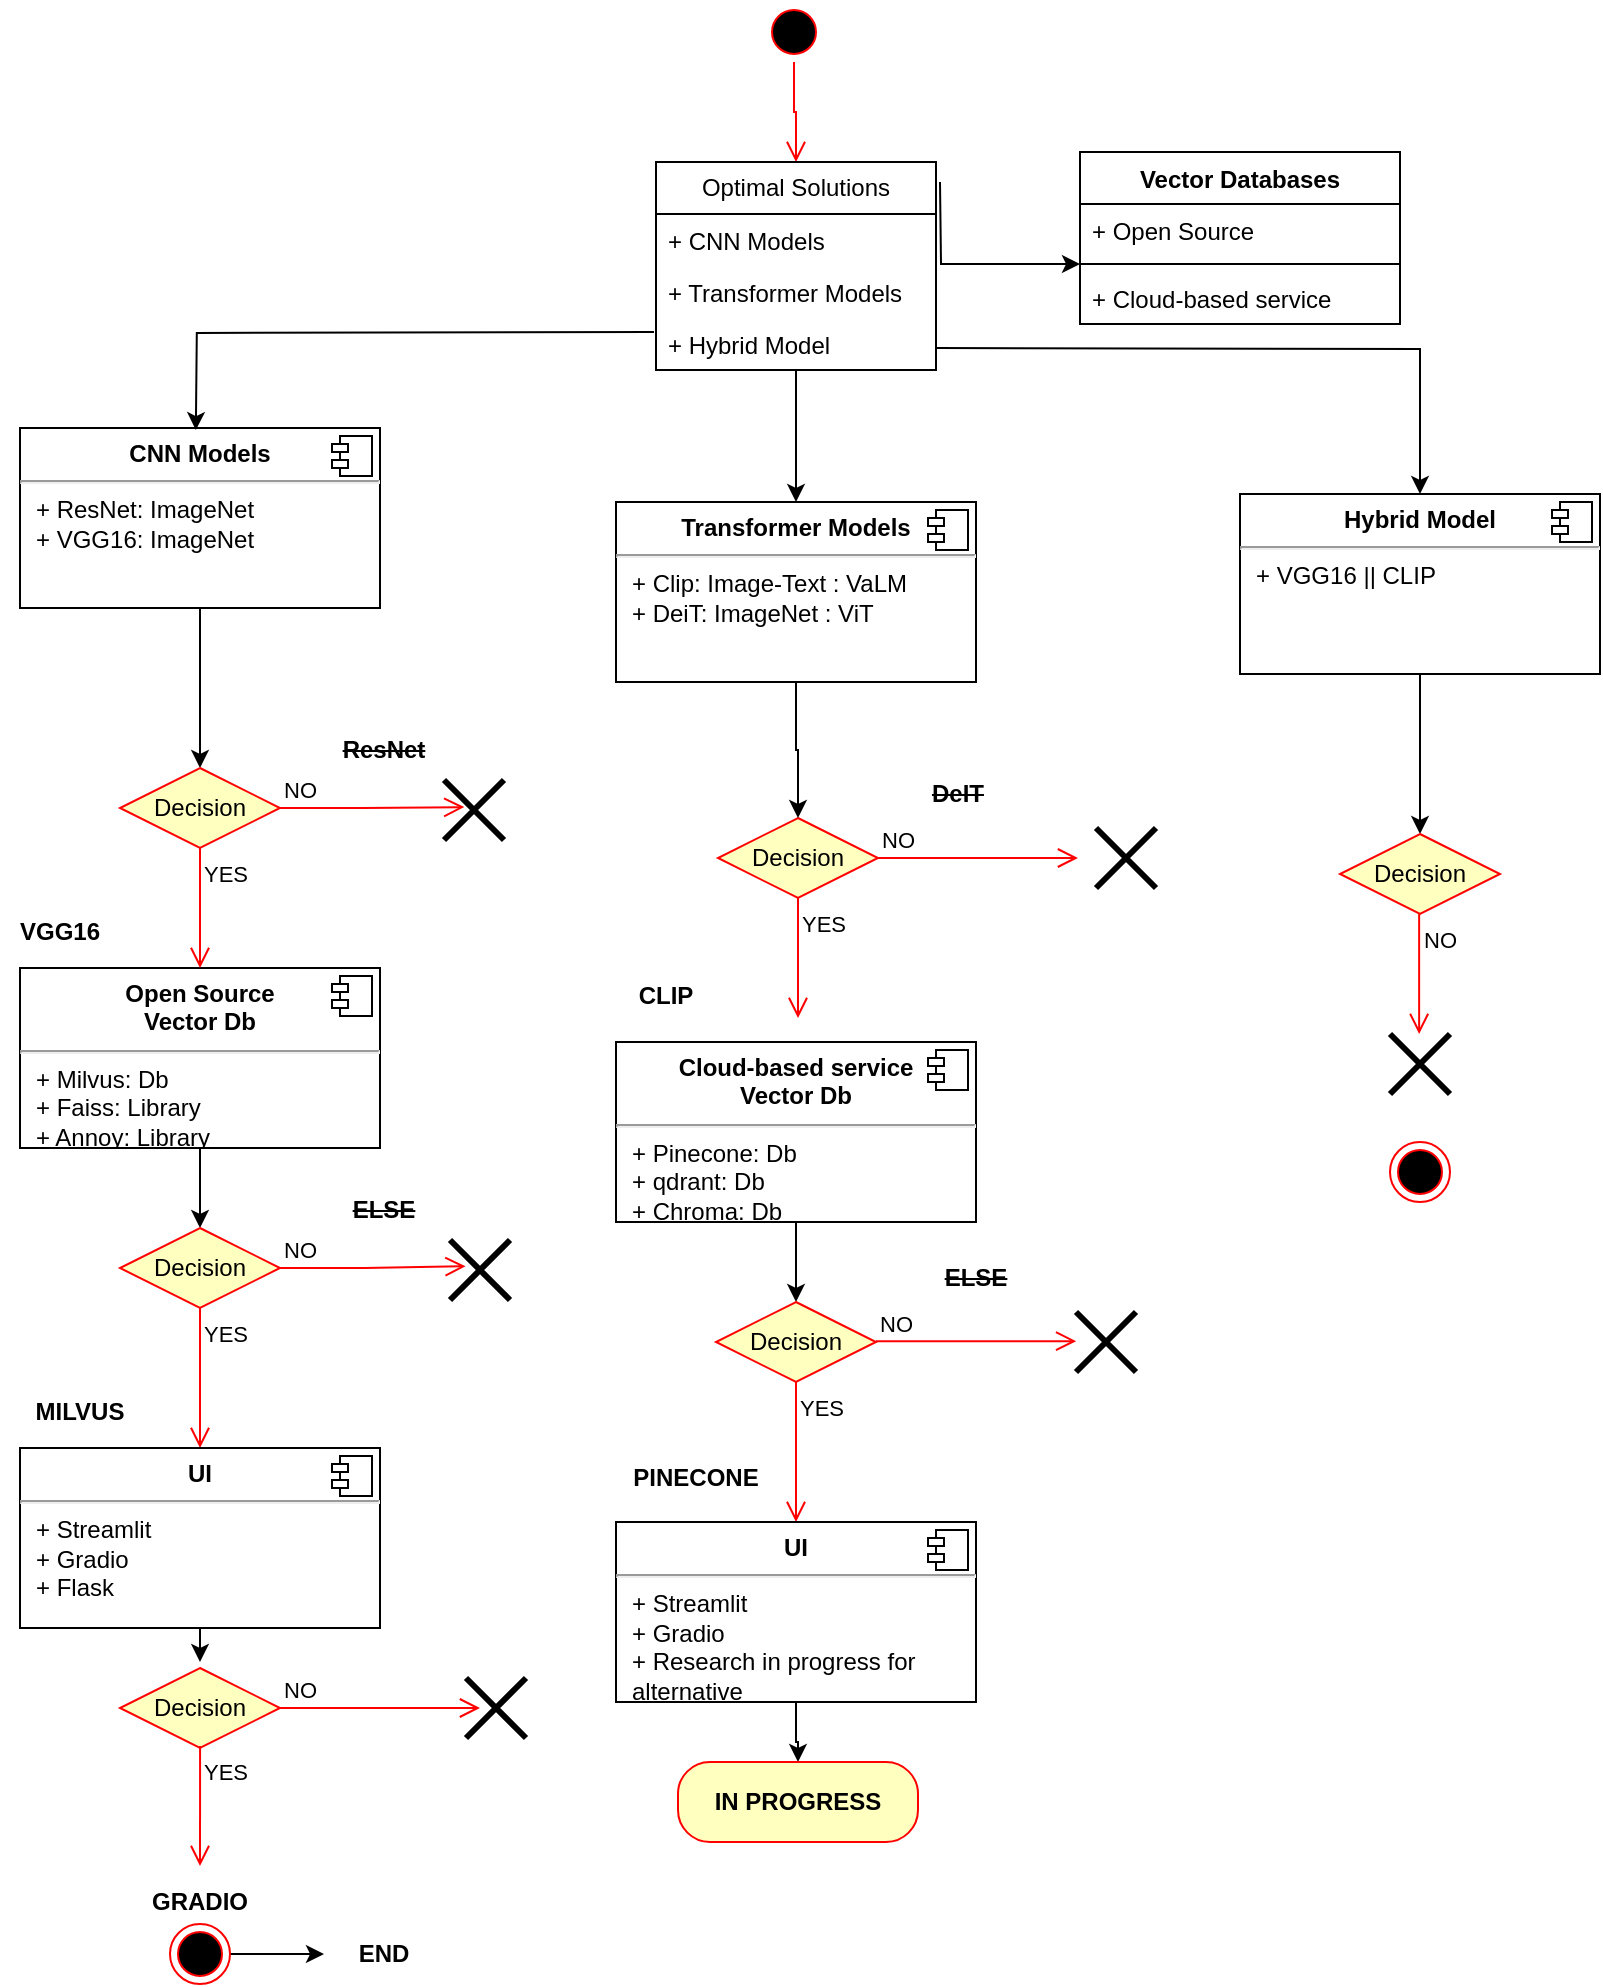 <mxfile version="21.7.5" type="github">
  <diagram name="Page-1" id="BqLjTV1lZtpxf5OzmQXk">
    <mxGraphModel dx="2947" dy="631" grid="1" gridSize="10" guides="1" tooltips="1" connect="1" arrows="1" fold="1" page="1" pageScale="1" pageWidth="850" pageHeight="1100" math="0" shadow="0">
      <root>
        <mxCell id="0" />
        <mxCell id="1" parent="0" />
        <mxCell id="KuKBmV5f7Q5fJ6iNIN6v-36" style="edgeStyle=orthogonalEdgeStyle;rounded=0;orthogonalLoop=1;jettySize=auto;html=1;exitX=0.5;exitY=1;exitDx=0;exitDy=0;entryX=0.5;entryY=0;entryDx=0;entryDy=0;" edge="1" parent="1" source="KuKBmV5f7Q5fJ6iNIN6v-4" target="KuKBmV5f7Q5fJ6iNIN6v-16">
          <mxGeometry relative="1" as="geometry" />
        </mxCell>
        <mxCell id="KuKBmV5f7Q5fJ6iNIN6v-4" value="&lt;p style=&quot;margin:0px;margin-top:6px;text-align:center;&quot;&gt;&lt;b&gt;CNN Models&lt;/b&gt;&lt;br&gt;&lt;/p&gt;&lt;hr&gt;&lt;p style=&quot;margin:0px;margin-left:8px;&quot;&gt;+ ResNet: ImageNet&lt;br&gt;+ VGG16: ImageNet&lt;br&gt;&lt;/p&gt;" style="align=left;overflow=fill;html=1;dropTarget=0;whiteSpace=wrap;" vertex="1" parent="1">
          <mxGeometry x="-1670" y="313" width="180" height="90" as="geometry" />
        </mxCell>
        <mxCell id="KuKBmV5f7Q5fJ6iNIN6v-5" value="" style="shape=component;jettyWidth=8;jettyHeight=4;" vertex="1" parent="KuKBmV5f7Q5fJ6iNIN6v-4">
          <mxGeometry x="1" width="20" height="20" relative="1" as="geometry">
            <mxPoint x="-24" y="4" as="offset" />
          </mxGeometry>
        </mxCell>
        <mxCell id="KuKBmV5f7Q5fJ6iNIN6v-6" value="Decision" style="rhombus;whiteSpace=wrap;html=1;fontColor=#000000;fillColor=#ffffc0;strokeColor=#ff0000;" vertex="1" parent="1">
          <mxGeometry x="-1321" y="508" width="80" height="40" as="geometry" />
        </mxCell>
        <mxCell id="KuKBmV5f7Q5fJ6iNIN6v-7" value="NO" style="edgeStyle=orthogonalEdgeStyle;html=1;align=left;verticalAlign=bottom;endArrow=open;endSize=8;strokeColor=#ff0000;rounded=0;" edge="1" parent="1">
          <mxGeometry x="-1" relative="1" as="geometry">
            <mxPoint x="-1141" y="528" as="targetPoint" />
            <mxPoint x="-1241.087" y="528.043" as="sourcePoint" />
          </mxGeometry>
        </mxCell>
        <mxCell id="KuKBmV5f7Q5fJ6iNIN6v-8" value="&lt;div&gt;YES&lt;/div&gt;" style="edgeStyle=orthogonalEdgeStyle;html=1;align=left;verticalAlign=top;endArrow=open;endSize=8;strokeColor=#ff0000;rounded=0;" edge="1" parent="1">
          <mxGeometry x="-1" relative="1" as="geometry">
            <mxPoint x="-1281" y="608" as="targetPoint" />
            <mxPoint x="-1281" y="548" as="sourcePoint" />
          </mxGeometry>
        </mxCell>
        <mxCell id="KuKBmV5f7Q5fJ6iNIN6v-37" style="edgeStyle=orthogonalEdgeStyle;rounded=0;orthogonalLoop=1;jettySize=auto;html=1;entryX=0.5;entryY=0;entryDx=0;entryDy=0;" edge="1" parent="1" source="KuKBmV5f7Q5fJ6iNIN6v-9" target="KuKBmV5f7Q5fJ6iNIN6v-11">
          <mxGeometry relative="1" as="geometry" />
        </mxCell>
        <mxCell id="KuKBmV5f7Q5fJ6iNIN6v-9" value="&lt;p style=&quot;margin:0px;margin-top:6px;text-align:center;&quot;&gt;&lt;b&gt;Open Source&lt;br&gt;Vector Db&lt;/b&gt;&lt;br&gt;&lt;/p&gt;&lt;hr&gt;&lt;p style=&quot;margin:0px;margin-left:8px;&quot;&gt;+ Milvus: Db&lt;/p&gt;&lt;p style=&quot;margin:0px;margin-left:8px;&quot;&gt;+ Faiss: Library&lt;br&gt;+ Annoy: Library&lt;/p&gt;" style="align=left;overflow=fill;html=1;dropTarget=0;whiteSpace=wrap;" vertex="1" parent="1">
          <mxGeometry x="-1670" y="583" width="180" height="90" as="geometry" />
        </mxCell>
        <mxCell id="KuKBmV5f7Q5fJ6iNIN6v-10" value="" style="shape=component;jettyWidth=8;jettyHeight=4;" vertex="1" parent="KuKBmV5f7Q5fJ6iNIN6v-9">
          <mxGeometry x="1" width="20" height="20" relative="1" as="geometry">
            <mxPoint x="-24" y="4" as="offset" />
          </mxGeometry>
        </mxCell>
        <mxCell id="KuKBmV5f7Q5fJ6iNIN6v-11" value="Decision" style="rhombus;whiteSpace=wrap;html=1;fontColor=#000000;fillColor=#ffffc0;strokeColor=#ff0000;" vertex="1" parent="1">
          <mxGeometry x="-1620" y="713" width="80" height="40" as="geometry" />
        </mxCell>
        <mxCell id="KuKBmV5f7Q5fJ6iNIN6v-12" value="NO" style="edgeStyle=orthogonalEdgeStyle;html=1;align=left;verticalAlign=bottom;endArrow=open;endSize=8;strokeColor=#ff0000;rounded=0;entryX=0.259;entryY=0.438;entryDx=0;entryDy=0;entryPerimeter=0;" edge="1" parent="1" source="KuKBmV5f7Q5fJ6iNIN6v-11" target="KuKBmV5f7Q5fJ6iNIN6v-52">
          <mxGeometry x="-1" relative="1" as="geometry">
            <mxPoint x="-1440" y="733" as="targetPoint" />
          </mxGeometry>
        </mxCell>
        <mxCell id="KuKBmV5f7Q5fJ6iNIN6v-13" value="YES" style="edgeStyle=orthogonalEdgeStyle;html=1;align=left;verticalAlign=top;endArrow=open;endSize=8;strokeColor=#ff0000;rounded=0;entryX=0.5;entryY=0;entryDx=0;entryDy=0;" edge="1" parent="1" source="KuKBmV5f7Q5fJ6iNIN6v-11" target="KuKBmV5f7Q5fJ6iNIN6v-14">
          <mxGeometry x="-1" relative="1" as="geometry">
            <mxPoint x="-1580" y="813" as="targetPoint" />
          </mxGeometry>
        </mxCell>
        <mxCell id="KuKBmV5f7Q5fJ6iNIN6v-75" style="edgeStyle=orthogonalEdgeStyle;rounded=0;orthogonalLoop=1;jettySize=auto;html=1;" edge="1" parent="1">
          <mxGeometry relative="1" as="geometry">
            <mxPoint x="-1580" y="912" as="sourcePoint" />
            <mxPoint x="-1580" y="930" as="targetPoint" />
          </mxGeometry>
        </mxCell>
        <mxCell id="KuKBmV5f7Q5fJ6iNIN6v-14" value="&lt;p style=&quot;margin:0px;margin-top:6px;text-align:center;&quot;&gt;&lt;b&gt;UI&lt;/b&gt;&lt;br&gt;&lt;/p&gt;&lt;hr&gt;&lt;p style=&quot;margin:0px;margin-left:8px;&quot;&gt;+ Streamlit&lt;/p&gt;&lt;p style=&quot;margin:0px;margin-left:8px;&quot;&gt;+ Gradio&lt;br&gt;+ Flask&lt;br&gt;&lt;/p&gt;" style="align=left;overflow=fill;html=1;dropTarget=0;whiteSpace=wrap;" vertex="1" parent="1">
          <mxGeometry x="-1670" y="823" width="180" height="90" as="geometry" />
        </mxCell>
        <mxCell id="KuKBmV5f7Q5fJ6iNIN6v-15" value="" style="shape=component;jettyWidth=8;jettyHeight=4;" vertex="1" parent="KuKBmV5f7Q5fJ6iNIN6v-14">
          <mxGeometry x="1" width="20" height="20" relative="1" as="geometry">
            <mxPoint x="-24" y="4" as="offset" />
          </mxGeometry>
        </mxCell>
        <mxCell id="KuKBmV5f7Q5fJ6iNIN6v-16" value="Decision" style="rhombus;whiteSpace=wrap;html=1;fontColor=#000000;fillColor=#ffffc0;strokeColor=#ff0000;" vertex="1" parent="1">
          <mxGeometry x="-1620" y="483" width="80" height="40" as="geometry" />
        </mxCell>
        <mxCell id="KuKBmV5f7Q5fJ6iNIN6v-17" value="NO" style="edgeStyle=orthogonalEdgeStyle;html=1;align=left;verticalAlign=bottom;endArrow=open;endSize=8;strokeColor=#ff0000;rounded=0;entryX=0.338;entryY=0.452;entryDx=0;entryDy=0;entryPerimeter=0;" edge="1" parent="1" source="KuKBmV5f7Q5fJ6iNIN6v-16" target="KuKBmV5f7Q5fJ6iNIN6v-51">
          <mxGeometry x="-1" relative="1" as="geometry">
            <mxPoint x="-1421.78" y="502.56" as="targetPoint" />
          </mxGeometry>
        </mxCell>
        <mxCell id="KuKBmV5f7Q5fJ6iNIN6v-18" value="YES" style="edgeStyle=orthogonalEdgeStyle;html=1;align=left;verticalAlign=top;endArrow=open;endSize=8;strokeColor=#ff0000;rounded=0;entryX=0.5;entryY=0;entryDx=0;entryDy=0;" edge="1" parent="1" source="KuKBmV5f7Q5fJ6iNIN6v-16" target="KuKBmV5f7Q5fJ6iNIN6v-9">
          <mxGeometry x="-1" relative="1" as="geometry">
            <mxPoint x="-1580" y="583" as="targetPoint" />
          </mxGeometry>
        </mxCell>
        <mxCell id="KuKBmV5f7Q5fJ6iNIN6v-19" value="" style="ellipse;html=1;shape=startState;fillColor=#000000;strokeColor=#ff0000;" vertex="1" parent="1">
          <mxGeometry x="-1298" y="100" width="30" height="30" as="geometry" />
        </mxCell>
        <mxCell id="KuKBmV5f7Q5fJ6iNIN6v-20" value="" style="edgeStyle=orthogonalEdgeStyle;html=1;verticalAlign=bottom;endArrow=open;endSize=8;strokeColor=#ff0000;rounded=0;entryX=0.5;entryY=0;entryDx=0;entryDy=0;" edge="1" source="KuKBmV5f7Q5fJ6iNIN6v-19" parent="1" target="KuKBmV5f7Q5fJ6iNIN6v-22">
          <mxGeometry relative="1" as="geometry">
            <mxPoint x="-1285" y="140" as="targetPoint" />
          </mxGeometry>
        </mxCell>
        <mxCell id="KuKBmV5f7Q5fJ6iNIN6v-50" style="edgeStyle=orthogonalEdgeStyle;rounded=0;orthogonalLoop=1;jettySize=auto;html=1;" edge="1" parent="1" source="KuKBmV5f7Q5fJ6iNIN6v-22" target="KuKBmV5f7Q5fJ6iNIN6v-39">
          <mxGeometry relative="1" as="geometry" />
        </mxCell>
        <mxCell id="KuKBmV5f7Q5fJ6iNIN6v-22" value="Optimal Solutions" style="swimlane;fontStyle=0;childLayout=stackLayout;horizontal=1;startSize=26;fillColor=none;horizontalStack=0;resizeParent=1;resizeParentMax=0;resizeLast=0;collapsible=1;marginBottom=0;whiteSpace=wrap;html=1;" vertex="1" parent="1">
          <mxGeometry x="-1352" y="180" width="140" height="104" as="geometry" />
        </mxCell>
        <mxCell id="KuKBmV5f7Q5fJ6iNIN6v-23" value="&lt;div&gt;+ CNN Models&lt;/div&gt;&lt;div&gt;&lt;br&gt;&lt;/div&gt;&lt;div&gt;&lt;br&gt;&lt;/div&gt;&lt;div&gt;&lt;br&gt;&lt;/div&gt;" style="text;strokeColor=none;fillColor=none;align=left;verticalAlign=top;spacingLeft=4;spacingRight=4;overflow=hidden;rotatable=0;points=[[0,0.5],[1,0.5]];portConstraint=eastwest;whiteSpace=wrap;html=1;" vertex="1" parent="KuKBmV5f7Q5fJ6iNIN6v-22">
          <mxGeometry y="26" width="140" height="26" as="geometry" />
        </mxCell>
        <mxCell id="KuKBmV5f7Q5fJ6iNIN6v-24" value="+ Transformer Models" style="text;strokeColor=none;fillColor=none;align=left;verticalAlign=top;spacingLeft=4;spacingRight=4;overflow=hidden;rotatable=0;points=[[0,0.5],[1,0.5]];portConstraint=eastwest;whiteSpace=wrap;html=1;" vertex="1" parent="KuKBmV5f7Q5fJ6iNIN6v-22">
          <mxGeometry y="52" width="140" height="26" as="geometry" />
        </mxCell>
        <mxCell id="KuKBmV5f7Q5fJ6iNIN6v-25" value="+ Hybrid Model" style="text;strokeColor=none;fillColor=none;align=left;verticalAlign=top;spacingLeft=4;spacingRight=4;overflow=hidden;rotatable=0;points=[[0,0.5],[1,0.5]];portConstraint=eastwest;whiteSpace=wrap;html=1;" vertex="1" parent="KuKBmV5f7Q5fJ6iNIN6v-22">
          <mxGeometry y="78" width="140" height="26" as="geometry" />
        </mxCell>
        <mxCell id="KuKBmV5f7Q5fJ6iNIN6v-30" value="Vector Databases" style="swimlane;fontStyle=1;align=center;verticalAlign=top;childLayout=stackLayout;horizontal=1;startSize=26;horizontalStack=0;resizeParent=1;resizeParentMax=0;resizeLast=0;collapsible=1;marginBottom=0;whiteSpace=wrap;html=1;" vertex="1" parent="1">
          <mxGeometry x="-1140" y="175" width="160" height="86" as="geometry" />
        </mxCell>
        <mxCell id="KuKBmV5f7Q5fJ6iNIN6v-31" value="+ Open Source" style="text;strokeColor=none;fillColor=none;align=left;verticalAlign=top;spacingLeft=4;spacingRight=4;overflow=hidden;rotatable=0;points=[[0,0.5],[1,0.5]];portConstraint=eastwest;whiteSpace=wrap;html=1;" vertex="1" parent="KuKBmV5f7Q5fJ6iNIN6v-30">
          <mxGeometry y="26" width="160" height="26" as="geometry" />
        </mxCell>
        <mxCell id="KuKBmV5f7Q5fJ6iNIN6v-32" value="" style="line;strokeWidth=1;fillColor=none;align=left;verticalAlign=middle;spacingTop=-1;spacingLeft=3;spacingRight=3;rotatable=0;labelPosition=right;points=[];portConstraint=eastwest;strokeColor=inherit;" vertex="1" parent="KuKBmV5f7Q5fJ6iNIN6v-30">
          <mxGeometry y="52" width="160" height="8" as="geometry" />
        </mxCell>
        <mxCell id="KuKBmV5f7Q5fJ6iNIN6v-33" value="&lt;div&gt;+ Cloud-based service&lt;div&gt;&lt;br&gt;&lt;br&gt;&lt;/div&gt;&lt;/div&gt;&lt;div&gt;&lt;br&gt;&lt;/div&gt;" style="text;strokeColor=none;fillColor=none;align=left;verticalAlign=top;spacingLeft=4;spacingRight=4;overflow=hidden;rotatable=0;points=[[0,0.5],[1,0.5]];portConstraint=eastwest;whiteSpace=wrap;html=1;" vertex="1" parent="KuKBmV5f7Q5fJ6iNIN6v-30">
          <mxGeometry y="60" width="160" height="26" as="geometry" />
        </mxCell>
        <mxCell id="KuKBmV5f7Q5fJ6iNIN6v-34" style="edgeStyle=orthogonalEdgeStyle;rounded=0;orthogonalLoop=1;jettySize=auto;html=1;entryX=0;entryY=1.154;entryDx=0;entryDy=0;entryPerimeter=0;" edge="1" parent="1" target="KuKBmV5f7Q5fJ6iNIN6v-31">
          <mxGeometry relative="1" as="geometry">
            <mxPoint x="-1210" y="190" as="sourcePoint" />
          </mxGeometry>
        </mxCell>
        <mxCell id="KuKBmV5f7Q5fJ6iNIN6v-35" style="edgeStyle=orthogonalEdgeStyle;rounded=0;orthogonalLoop=1;jettySize=auto;html=1;exitX=0;exitY=0.5;exitDx=0;exitDy=0;entryX=0.494;entryY=0.078;entryDx=0;entryDy=0;entryPerimeter=0;" edge="1" parent="1">
          <mxGeometry relative="1" as="geometry">
            <mxPoint x="-1353" y="265" as="sourcePoint" />
            <mxPoint x="-1582.08" y="314.02" as="targetPoint" />
          </mxGeometry>
        </mxCell>
        <mxCell id="KuKBmV5f7Q5fJ6iNIN6v-38" style="edgeStyle=orthogonalEdgeStyle;rounded=0;orthogonalLoop=1;jettySize=auto;html=1;exitX=0.5;exitY=1;exitDx=0;exitDy=0;entryX=0.5;entryY=0;entryDx=0;entryDy=0;" edge="1" parent="1" source="KuKBmV5f7Q5fJ6iNIN6v-39" target="KuKBmV5f7Q5fJ6iNIN6v-6">
          <mxGeometry relative="1" as="geometry">
            <mxPoint x="-1282" y="520" as="targetPoint" />
          </mxGeometry>
        </mxCell>
        <mxCell id="KuKBmV5f7Q5fJ6iNIN6v-39" value="&lt;p style=&quot;margin:0px;margin-top:6px;text-align:center;&quot;&gt;&lt;b&gt;Transformer Models&lt;/b&gt;&lt;br&gt;&lt;/p&gt;&lt;hr&gt;&lt;p style=&quot;margin:0px;margin-left:8px;&quot;&gt;+ Clip: Image-Text : VaLM&lt;br&gt;+ DeiT: ImageNet : ViT&lt;br&gt;&lt;/p&gt;" style="align=left;overflow=fill;html=1;dropTarget=0;whiteSpace=wrap;" vertex="1" parent="1">
          <mxGeometry x="-1372" y="350" width="180" height="90" as="geometry" />
        </mxCell>
        <mxCell id="KuKBmV5f7Q5fJ6iNIN6v-40" value="" style="shape=component;jettyWidth=8;jettyHeight=4;" vertex="1" parent="KuKBmV5f7Q5fJ6iNIN6v-39">
          <mxGeometry x="1" width="20" height="20" relative="1" as="geometry">
            <mxPoint x="-24" y="4" as="offset" />
          </mxGeometry>
        </mxCell>
        <mxCell id="KuKBmV5f7Q5fJ6iNIN6v-41" style="edgeStyle=orthogonalEdgeStyle;rounded=0;orthogonalLoop=1;jettySize=auto;html=1;entryX=0.5;entryY=0;entryDx=0;entryDy=0;" edge="1" parent="1" source="KuKBmV5f7Q5fJ6iNIN6v-42" target="KuKBmV5f7Q5fJ6iNIN6v-44">
          <mxGeometry relative="1" as="geometry" />
        </mxCell>
        <mxCell id="KuKBmV5f7Q5fJ6iNIN6v-42" value="&lt;p style=&quot;margin:0px;margin-top:6px;text-align:center;&quot;&gt;&lt;b&gt;Cloud-based service&lt;br&gt;Vector Db&lt;/b&gt;&lt;br&gt;&lt;/p&gt;&lt;hr&gt;&lt;p style=&quot;margin:0px;margin-left:8px;&quot;&gt;+ Pinecone: Db&lt;/p&gt;&lt;p style=&quot;margin:0px;margin-left:8px;&quot;&gt;+ qdrant: Db&lt;br&gt;+ Chroma: Db&lt;/p&gt;&lt;p style=&quot;margin:0px;margin-left:8px;&quot;&gt;&lt;br&gt;&lt;/p&gt;" style="align=left;overflow=fill;html=1;dropTarget=0;whiteSpace=wrap;" vertex="1" parent="1">
          <mxGeometry x="-1372" y="620" width="180" height="90" as="geometry" />
        </mxCell>
        <mxCell id="KuKBmV5f7Q5fJ6iNIN6v-43" value="" style="shape=component;jettyWidth=8;jettyHeight=4;" vertex="1" parent="KuKBmV5f7Q5fJ6iNIN6v-42">
          <mxGeometry x="1" width="20" height="20" relative="1" as="geometry">
            <mxPoint x="-24" y="4" as="offset" />
          </mxGeometry>
        </mxCell>
        <mxCell id="KuKBmV5f7Q5fJ6iNIN6v-44" value="Decision" style="rhombus;whiteSpace=wrap;html=1;fontColor=#000000;fillColor=#ffffc0;strokeColor=#ff0000;" vertex="1" parent="1">
          <mxGeometry x="-1322" y="750" width="80" height="40" as="geometry" />
        </mxCell>
        <mxCell id="KuKBmV5f7Q5fJ6iNIN6v-45" value="&lt;div&gt;YES&lt;/div&gt;" style="edgeStyle=orthogonalEdgeStyle;html=1;align=left;verticalAlign=top;endArrow=open;endSize=8;strokeColor=#ff0000;rounded=0;entryX=0.5;entryY=0;entryDx=0;entryDy=0;" edge="1" parent="1" source="KuKBmV5f7Q5fJ6iNIN6v-44" target="KuKBmV5f7Q5fJ6iNIN6v-46">
          <mxGeometry x="-1" relative="1" as="geometry">
            <mxPoint x="-1282" y="850" as="targetPoint" />
          </mxGeometry>
        </mxCell>
        <mxCell id="KuKBmV5f7Q5fJ6iNIN6v-82" style="edgeStyle=orthogonalEdgeStyle;rounded=0;orthogonalLoop=1;jettySize=auto;html=1;entryX=0.5;entryY=0;entryDx=0;entryDy=0;" edge="1" parent="1" source="KuKBmV5f7Q5fJ6iNIN6v-46" target="KuKBmV5f7Q5fJ6iNIN6v-80">
          <mxGeometry relative="1" as="geometry" />
        </mxCell>
        <mxCell id="KuKBmV5f7Q5fJ6iNIN6v-46" value="&lt;p style=&quot;margin:0px;margin-top:6px;text-align:center;&quot;&gt;&lt;b&gt;UI&lt;/b&gt;&lt;br&gt;&lt;/p&gt;&lt;hr&gt;&lt;p style=&quot;margin:0px;margin-left:8px;&quot;&gt;+ Streamlit&lt;/p&gt;&lt;p style=&quot;margin:0px;margin-left:8px;&quot;&gt;+ Gradio&lt;br&gt;+ Research in progress for alternative&lt;br&gt;&lt;/p&gt;" style="align=left;overflow=fill;html=1;dropTarget=0;whiteSpace=wrap;" vertex="1" parent="1">
          <mxGeometry x="-1372" y="860" width="180" height="90" as="geometry" />
        </mxCell>
        <mxCell id="KuKBmV5f7Q5fJ6iNIN6v-47" value="" style="shape=component;jettyWidth=8;jettyHeight=4;" vertex="1" parent="KuKBmV5f7Q5fJ6iNIN6v-46">
          <mxGeometry x="1" width="20" height="20" relative="1" as="geometry">
            <mxPoint x="-24" y="4" as="offset" />
          </mxGeometry>
        </mxCell>
        <mxCell id="KuKBmV5f7Q5fJ6iNIN6v-51" value="" style="shape=umlDestroy;whiteSpace=wrap;html=1;strokeWidth=3;targetShapes=umlLifeline;" vertex="1" parent="1">
          <mxGeometry x="-1458" y="489" width="30" height="30" as="geometry" />
        </mxCell>
        <mxCell id="KuKBmV5f7Q5fJ6iNIN6v-52" value="" style="shape=umlDestroy;whiteSpace=wrap;html=1;strokeWidth=3;targetShapes=umlLifeline;" vertex="1" parent="1">
          <mxGeometry x="-1455" y="719" width="30" height="30" as="geometry" />
        </mxCell>
        <mxCell id="KuKBmV5f7Q5fJ6iNIN6v-53" value="" style="shape=umlDestroy;whiteSpace=wrap;html=1;strokeWidth=3;targetShapes=umlLifeline;" vertex="1" parent="1">
          <mxGeometry x="-1132" y="513" width="30" height="30" as="geometry" />
        </mxCell>
        <mxCell id="KuKBmV5f7Q5fJ6iNIN6v-54" value="NO" style="edgeStyle=orthogonalEdgeStyle;html=1;align=left;verticalAlign=bottom;endArrow=open;endSize=8;strokeColor=#ff0000;rounded=0;" edge="1" parent="1">
          <mxGeometry x="-1" relative="1" as="geometry">
            <mxPoint x="-1141.91" y="769.57" as="targetPoint" />
            <mxPoint x="-1241.997" y="769.613" as="sourcePoint" />
          </mxGeometry>
        </mxCell>
        <mxCell id="KuKBmV5f7Q5fJ6iNIN6v-55" style="edgeStyle=orthogonalEdgeStyle;rounded=0;orthogonalLoop=1;jettySize=auto;html=1;exitX=0.5;exitY=1;exitDx=0;exitDy=0;entryX=0.5;entryY=0;entryDx=0;entryDy=0;" edge="1" parent="1" source="KuKBmV5f7Q5fJ6iNIN6v-56" target="KuKBmV5f7Q5fJ6iNIN6v-58">
          <mxGeometry relative="1" as="geometry" />
        </mxCell>
        <mxCell id="KuKBmV5f7Q5fJ6iNIN6v-56" value="&lt;p style=&quot;margin:0px;margin-top:6px;text-align:center;&quot;&gt;&lt;b&gt;Hybrid Model&lt;/b&gt;&lt;br&gt;&lt;/p&gt;&lt;hr&gt;&lt;p style=&quot;margin:0px;margin-left:8px;&quot;&gt;+ VGG16 || CLIP&lt;br&gt;&lt;/p&gt;" style="align=left;overflow=fill;html=1;dropTarget=0;whiteSpace=wrap;" vertex="1" parent="1">
          <mxGeometry x="-1060" y="346" width="180" height="90" as="geometry" />
        </mxCell>
        <mxCell id="KuKBmV5f7Q5fJ6iNIN6v-57" value="" style="shape=component;jettyWidth=8;jettyHeight=4;" vertex="1" parent="KuKBmV5f7Q5fJ6iNIN6v-56">
          <mxGeometry x="1" width="20" height="20" relative="1" as="geometry">
            <mxPoint x="-24" y="4" as="offset" />
          </mxGeometry>
        </mxCell>
        <mxCell id="KuKBmV5f7Q5fJ6iNIN6v-58" value="Decision" style="rhombus;whiteSpace=wrap;html=1;fontColor=#000000;fillColor=#ffffc0;strokeColor=#ff0000;" vertex="1" parent="1">
          <mxGeometry x="-1010" y="516" width="80" height="40" as="geometry" />
        </mxCell>
        <mxCell id="KuKBmV5f7Q5fJ6iNIN6v-60" value="" style="shape=umlDestroy;whiteSpace=wrap;html=1;strokeWidth=3;targetShapes=umlLifeline;" vertex="1" parent="1">
          <mxGeometry x="-985" y="616" width="30" height="30" as="geometry" />
        </mxCell>
        <mxCell id="KuKBmV5f7Q5fJ6iNIN6v-61" style="edgeStyle=orthogonalEdgeStyle;rounded=0;orthogonalLoop=1;jettySize=auto;html=1;entryX=0.5;entryY=0;entryDx=0;entryDy=0;" edge="1" parent="1" target="KuKBmV5f7Q5fJ6iNIN6v-56">
          <mxGeometry relative="1" as="geometry">
            <mxPoint x="-1212" y="273" as="sourcePoint" />
            <mxPoint x="-970" y="348" as="targetPoint" />
          </mxGeometry>
        </mxCell>
        <mxCell id="KuKBmV5f7Q5fJ6iNIN6v-62" value="&lt;div&gt;NO&lt;/div&gt;" style="edgeStyle=orthogonalEdgeStyle;html=1;align=left;verticalAlign=top;endArrow=open;endSize=8;strokeColor=#ff0000;rounded=0;" edge="1" parent="1">
          <mxGeometry x="-1" relative="1" as="geometry">
            <mxPoint x="-970.43" y="616" as="targetPoint" />
            <mxPoint x="-970.43" y="556" as="sourcePoint" />
          </mxGeometry>
        </mxCell>
        <mxCell id="KuKBmV5f7Q5fJ6iNIN6v-65" value="&lt;b&gt;VGG16&lt;/b&gt;" style="text;html=1;strokeColor=none;fillColor=none;align=center;verticalAlign=middle;whiteSpace=wrap;rounded=0;" vertex="1" parent="1">
          <mxGeometry x="-1680" y="550" width="60" height="30" as="geometry" />
        </mxCell>
        <mxCell id="KuKBmV5f7Q5fJ6iNIN6v-66" value="&lt;strike&gt;&lt;b&gt;ResNet&lt;/b&gt;&lt;/strike&gt;" style="text;html=1;strokeColor=none;fillColor=none;align=center;verticalAlign=middle;whiteSpace=wrap;rounded=0;" vertex="1" parent="1">
          <mxGeometry x="-1518" y="459" width="60" height="30" as="geometry" />
        </mxCell>
        <mxCell id="KuKBmV5f7Q5fJ6iNIN6v-67" value="&lt;b&gt;MILVUS&lt;/b&gt;" style="text;html=1;strokeColor=none;fillColor=none;align=center;verticalAlign=middle;whiteSpace=wrap;rounded=0;" vertex="1" parent="1">
          <mxGeometry x="-1670" y="790" width="60" height="30" as="geometry" />
        </mxCell>
        <mxCell id="KuKBmV5f7Q5fJ6iNIN6v-68" value="&lt;strike&gt;&lt;b&gt;ELSE&lt;/b&gt;&lt;/strike&gt;" style="text;html=1;strokeColor=none;fillColor=none;align=center;verticalAlign=middle;whiteSpace=wrap;rounded=0;" vertex="1" parent="1">
          <mxGeometry x="-1518" y="689" width="60" height="30" as="geometry" />
        </mxCell>
        <mxCell id="KuKBmV5f7Q5fJ6iNIN6v-69" value="&lt;b&gt;CLIP&lt;/b&gt;" style="text;html=1;strokeColor=none;fillColor=none;align=center;verticalAlign=middle;whiteSpace=wrap;rounded=0;" vertex="1" parent="1">
          <mxGeometry x="-1377" y="582" width="60" height="30" as="geometry" />
        </mxCell>
        <mxCell id="KuKBmV5f7Q5fJ6iNIN6v-70" value="&lt;div&gt;&lt;b&gt;PINECONE&lt;/b&gt;&lt;/div&gt;" style="text;html=1;strokeColor=none;fillColor=none;align=center;verticalAlign=middle;whiteSpace=wrap;rounded=0;" vertex="1" parent="1">
          <mxGeometry x="-1362" y="823" width="60" height="30" as="geometry" />
        </mxCell>
        <mxCell id="KuKBmV5f7Q5fJ6iNIN6v-71" value="&lt;div&gt;Decision&lt;/div&gt;" style="rhombus;whiteSpace=wrap;html=1;fontColor=#000000;fillColor=#ffffc0;strokeColor=#ff0000;" vertex="1" parent="1">
          <mxGeometry x="-1620" y="933" width="80" height="40" as="geometry" />
        </mxCell>
        <mxCell id="KuKBmV5f7Q5fJ6iNIN6v-72" value="NO" style="edgeStyle=orthogonalEdgeStyle;html=1;align=left;verticalAlign=bottom;endArrow=open;endSize=8;strokeColor=#ff0000;rounded=0;" edge="1" source="KuKBmV5f7Q5fJ6iNIN6v-71" parent="1">
          <mxGeometry x="-1" relative="1" as="geometry">
            <mxPoint x="-1440" y="953" as="targetPoint" />
          </mxGeometry>
        </mxCell>
        <mxCell id="KuKBmV5f7Q5fJ6iNIN6v-73" value="&lt;div&gt;YES&lt;/div&gt;" style="edgeStyle=orthogonalEdgeStyle;html=1;align=left;verticalAlign=top;endArrow=open;endSize=8;strokeColor=#ff0000;rounded=0;" edge="1" parent="1">
          <mxGeometry x="-1" relative="1" as="geometry">
            <mxPoint x="-1580" y="1032" as="targetPoint" />
            <mxPoint x="-1579.957" y="971.978" as="sourcePoint" />
          </mxGeometry>
        </mxCell>
        <mxCell id="KuKBmV5f7Q5fJ6iNIN6v-76" value="" style="shape=umlDestroy;whiteSpace=wrap;html=1;strokeWidth=3;targetShapes=umlLifeline;" vertex="1" parent="1">
          <mxGeometry x="-1142" y="755" width="30" height="30" as="geometry" />
        </mxCell>
        <mxCell id="KuKBmV5f7Q5fJ6iNIN6v-77" value="&lt;strike&gt;&lt;b&gt;DeIT&lt;/b&gt;&lt;/strike&gt;" style="text;html=1;strokeColor=none;fillColor=none;align=center;verticalAlign=middle;whiteSpace=wrap;rounded=0;" vertex="1" parent="1">
          <mxGeometry x="-1231" y="481" width="60" height="30" as="geometry" />
        </mxCell>
        <mxCell id="KuKBmV5f7Q5fJ6iNIN6v-78" value="&lt;strike&gt;&lt;b&gt;ELSE&lt;/b&gt;&lt;/strike&gt;" style="text;html=1;strokeColor=none;fillColor=none;align=center;verticalAlign=middle;whiteSpace=wrap;rounded=0;" vertex="1" parent="1">
          <mxGeometry x="-1222" y="723" width="60" height="30" as="geometry" />
        </mxCell>
        <mxCell id="KuKBmV5f7Q5fJ6iNIN6v-79" value="&lt;b&gt;GRADIO&lt;/b&gt;" style="text;html=1;strokeColor=none;fillColor=none;align=center;verticalAlign=middle;whiteSpace=wrap;rounded=0;" vertex="1" parent="1">
          <mxGeometry x="-1610" y="1035" width="60" height="30" as="geometry" />
        </mxCell>
        <mxCell id="KuKBmV5f7Q5fJ6iNIN6v-80" value="&lt;b&gt;IN PROGRESS&lt;br&gt;&lt;/b&gt;" style="rounded=1;whiteSpace=wrap;html=1;arcSize=40;fontColor=#000000;fillColor=#ffffc0;strokeColor=#ff0000;" vertex="1" parent="1">
          <mxGeometry x="-1341" y="980" width="120" height="40" as="geometry" />
        </mxCell>
        <mxCell id="KuKBmV5f7Q5fJ6iNIN6v-86" style="edgeStyle=orthogonalEdgeStyle;rounded=0;orthogonalLoop=1;jettySize=auto;html=1;entryX=0;entryY=0.5;entryDx=0;entryDy=0;" edge="1" parent="1" source="KuKBmV5f7Q5fJ6iNIN6v-83" target="KuKBmV5f7Q5fJ6iNIN6v-85">
          <mxGeometry relative="1" as="geometry" />
        </mxCell>
        <mxCell id="KuKBmV5f7Q5fJ6iNIN6v-83" value="" style="ellipse;html=1;shape=endState;fillColor=#000000;strokeColor=#ff0000;" vertex="1" parent="1">
          <mxGeometry x="-1595" y="1061" width="30" height="30" as="geometry" />
        </mxCell>
        <mxCell id="KuKBmV5f7Q5fJ6iNIN6v-84" value="" style="ellipse;html=1;shape=endState;fillColor=#000000;strokeColor=#ff0000;" vertex="1" parent="1">
          <mxGeometry x="-985" y="670" width="30" height="30" as="geometry" />
        </mxCell>
        <mxCell id="KuKBmV5f7Q5fJ6iNIN6v-85" value="&lt;b&gt;END&lt;/b&gt;" style="text;html=1;strokeColor=none;fillColor=none;align=center;verticalAlign=middle;whiteSpace=wrap;rounded=0;" vertex="1" parent="1">
          <mxGeometry x="-1518" y="1061" width="60" height="30" as="geometry" />
        </mxCell>
        <mxCell id="KuKBmV5f7Q5fJ6iNIN6v-87" value="" style="shape=umlDestroy;whiteSpace=wrap;html=1;strokeWidth=3;targetShapes=umlLifeline;" vertex="1" parent="1">
          <mxGeometry x="-1447" y="938" width="30" height="30" as="geometry" />
        </mxCell>
      </root>
    </mxGraphModel>
  </diagram>
</mxfile>
